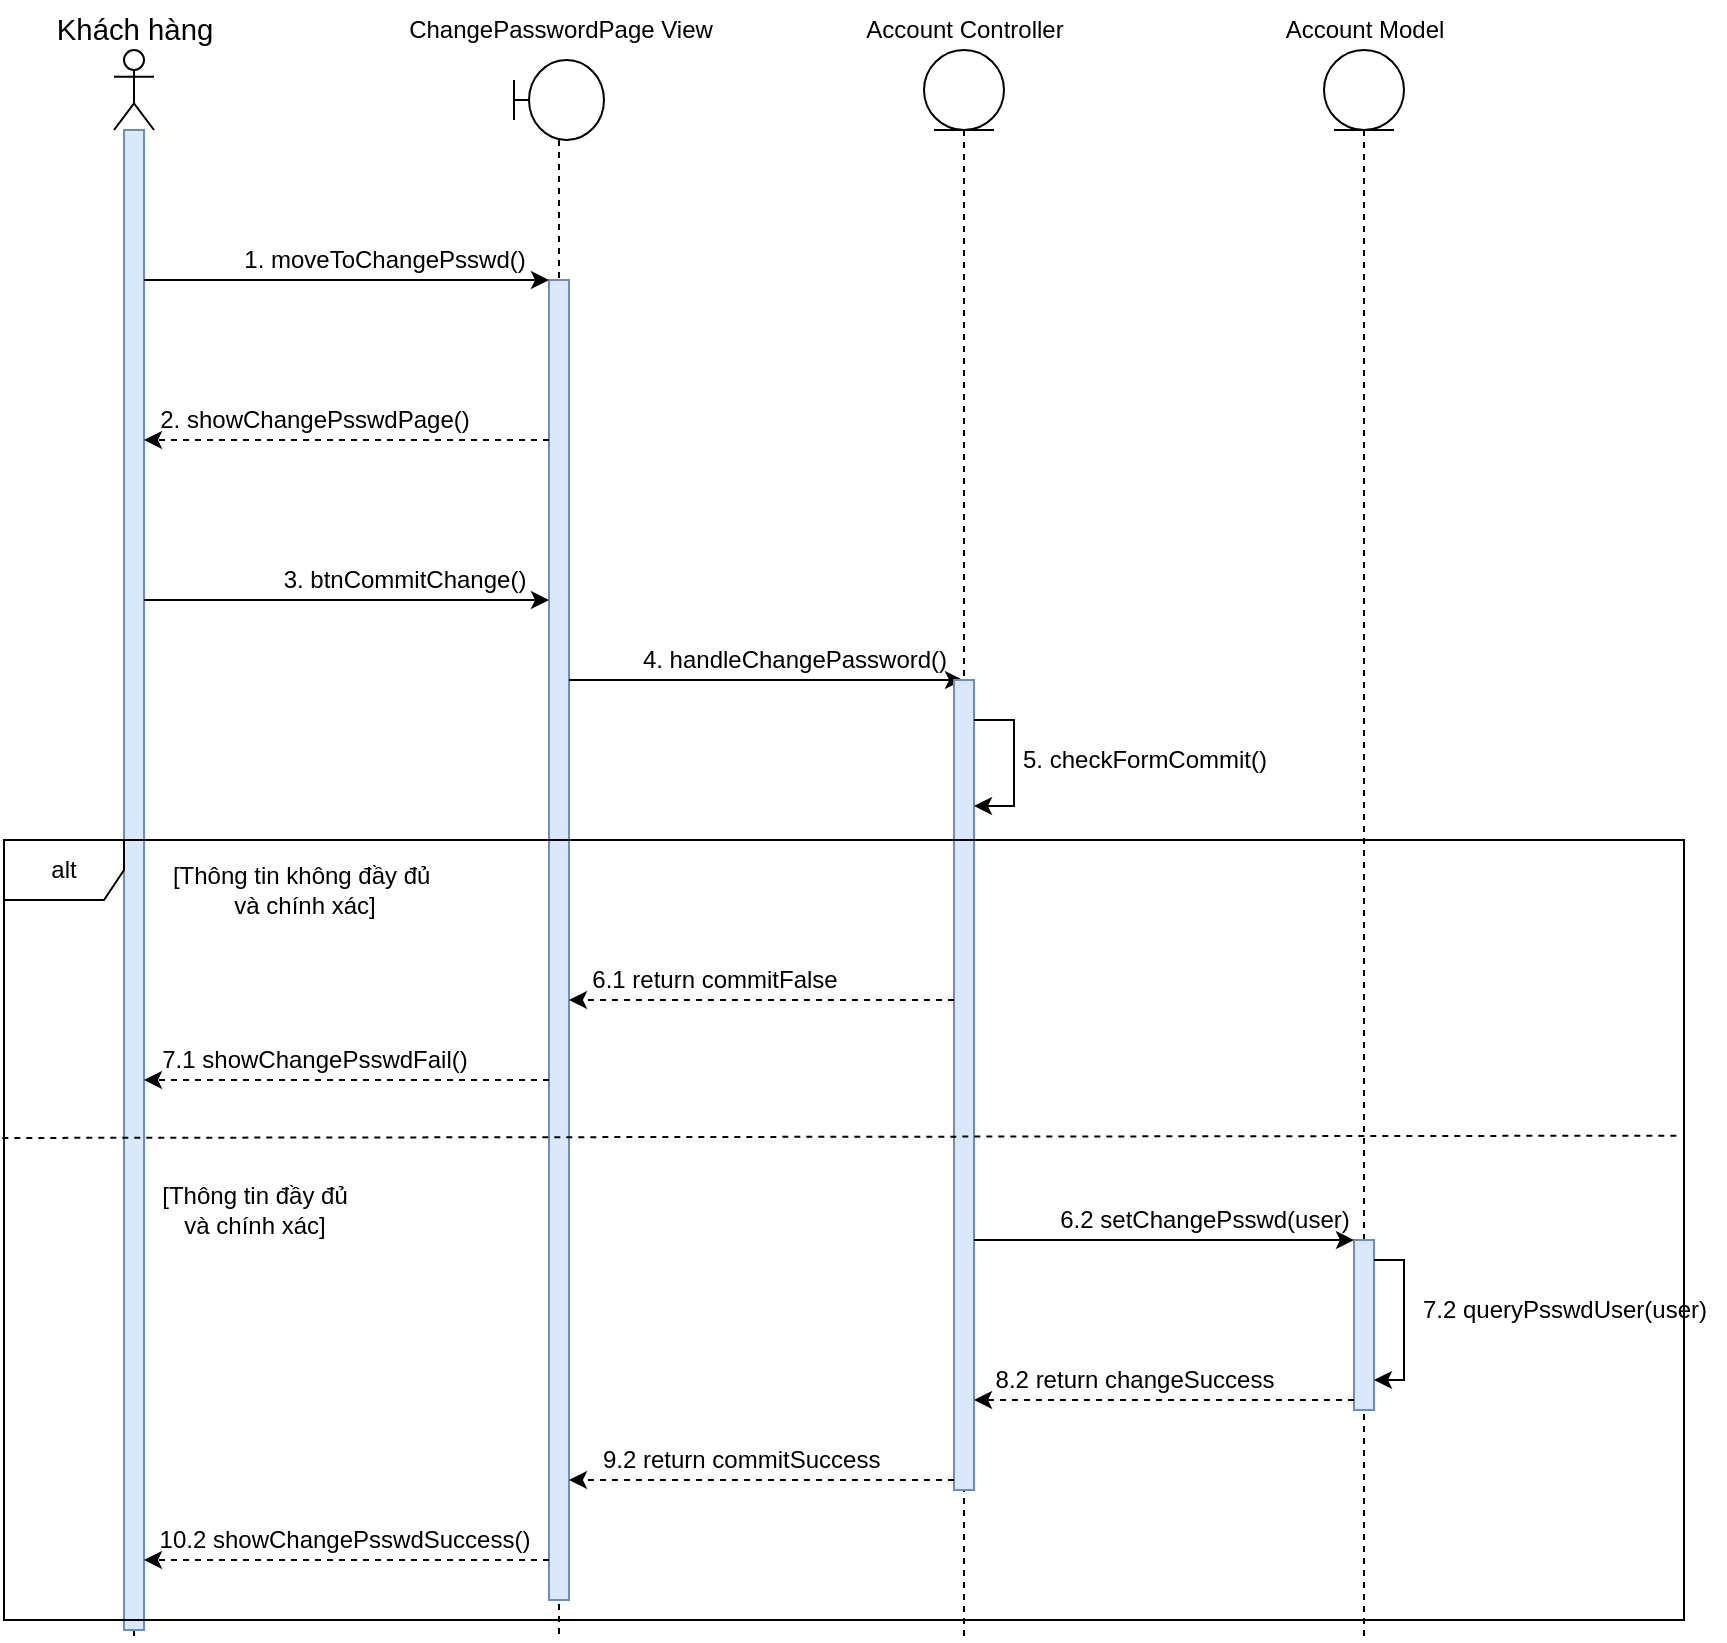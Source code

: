 <mxfile version="16.5.1" type="device"><diagram id="la0iUq_kacUUBwd-93TU" name="Trang-2"><mxGraphModel dx="1102" dy="905" grid="1" gridSize="10" guides="1" tooltips="1" connect="1" arrows="1" fold="1" page="1" pageScale="1" pageWidth="827" pageHeight="1169" math="0" shadow="0"><root><mxCell id="0"/><mxCell id="1" parent="0"/><mxCell id="l80kZ1i3zKH6oZ8vVVYS-1" value="" style="shape=umlLifeline;participant=umlActor;perimeter=lifelinePerimeter;whiteSpace=wrap;html=1;container=1;collapsible=0;recursiveResize=0;verticalAlign=top;spacingTop=36;outlineConnect=0;" parent="1" vertex="1"><mxGeometry x="475" y="205" width="20" height="795" as="geometry"/></mxCell><mxCell id="l80kZ1i3zKH6oZ8vVVYS-2" value="" style="html=1;points=[];perimeter=orthogonalPerimeter;fillColor=#dae8fc;strokeColor=#6c8ebf;" parent="l80kZ1i3zKH6oZ8vVVYS-1" vertex="1"><mxGeometry x="5" y="40" width="10" height="750" as="geometry"/></mxCell><mxCell id="l80kZ1i3zKH6oZ8vVVYS-3" value="&lt;span style=&quot;font-family: Calibri, sans-serif; font-size: 14.667px;&quot;&gt;Khách hàng&lt;/span&gt;" style="text;html=1;align=center;verticalAlign=middle;resizable=0;points=[];autosize=1;strokeColor=none;fillColor=none;" parent="1" vertex="1"><mxGeometry x="440" y="180" width="90" height="30" as="geometry"/></mxCell><mxCell id="l80kZ1i3zKH6oZ8vVVYS-4" value="" style="shape=umlLifeline;participant=umlBoundary;perimeter=lifelinePerimeter;whiteSpace=wrap;html=1;container=1;collapsible=0;recursiveResize=0;verticalAlign=top;spacingTop=36;outlineConnect=0;" parent="1" vertex="1"><mxGeometry x="675" y="210" width="45" height="790" as="geometry"/></mxCell><mxCell id="l80kZ1i3zKH6oZ8vVVYS-5" value="" style="html=1;points=[];perimeter=orthogonalPerimeter;fillColor=#dae8fc;strokeColor=#6c8ebf;" parent="l80kZ1i3zKH6oZ8vVVYS-4" vertex="1"><mxGeometry x="17.5" y="110" width="10" height="660" as="geometry"/></mxCell><mxCell id="Q9MOmeiL5r2MYiRRGr7C-1" style="edgeStyle=orthogonalEdgeStyle;rounded=0;orthogonalLoop=1;jettySize=auto;html=1;" parent="l80kZ1i3zKH6oZ8vVVYS-4" target="l80kZ1i3zKH6oZ8vVVYS-5" edge="1"><mxGeometry relative="1" as="geometry"><Array as="points"><mxPoint x="-15" y="270"/><mxPoint x="-15" y="270"/></Array><mxPoint x="-185" y="270" as="sourcePoint"/><mxPoint x="33" y="270" as="targetPoint"/></mxGeometry></mxCell><mxCell id="l80kZ1i3zKH6oZ8vVVYS-9" value="ChangePasswordPage View" style="text;html=1;align=center;verticalAlign=middle;resizable=0;points=[];autosize=1;strokeColor=none;fillColor=none;" parent="1" vertex="1"><mxGeometry x="612.5" y="185" width="170" height="20" as="geometry"/></mxCell><mxCell id="l80kZ1i3zKH6oZ8vVVYS-10" value="Account&amp;nbsp;Controller" style="text;html=1;align=center;verticalAlign=middle;resizable=0;points=[];autosize=1;strokeColor=none;fillColor=none;" parent="1" vertex="1"><mxGeometry x="840" y="180" width="120" height="30" as="geometry"/></mxCell><mxCell id="l80kZ1i3zKH6oZ8vVVYS-11" value="" style="shape=umlLifeline;participant=umlEntity;perimeter=lifelinePerimeter;whiteSpace=wrap;html=1;container=1;collapsible=0;recursiveResize=0;verticalAlign=top;spacingTop=36;outlineConnect=0;" parent="1" vertex="1"><mxGeometry x="1080" y="205" width="40" height="795" as="geometry"/></mxCell><mxCell id="nAdpRbIppx9-WmSGpTdW-10" value="" style="html=1;points=[];perimeter=orthogonalPerimeter;fillColor=#dae8fc;strokeColor=#6c8ebf;" parent="l80kZ1i3zKH6oZ8vVVYS-11" vertex="1"><mxGeometry x="15" y="595" width="10" height="85" as="geometry"/></mxCell><mxCell id="nAdpRbIppx9-WmSGpTdW-13" style="edgeStyle=orthogonalEdgeStyle;rounded=0;orthogonalLoop=1;jettySize=auto;html=1;" parent="l80kZ1i3zKH6oZ8vVVYS-11" source="nAdpRbIppx9-WmSGpTdW-10" target="nAdpRbIppx9-WmSGpTdW-10" edge="1"><mxGeometry relative="1" as="geometry"><Array as="points"><mxPoint x="40" y="605"/><mxPoint x="40" y="665"/></Array></mxGeometry></mxCell><mxCell id="l80kZ1i3zKH6oZ8vVVYS-14" value="Account Model" style="text;html=1;align=center;verticalAlign=middle;resizable=0;points=[];autosize=1;strokeColor=none;fillColor=none;" parent="1" vertex="1"><mxGeometry x="1050" y="180" width="100" height="30" as="geometry"/></mxCell><mxCell id="l80kZ1i3zKH6oZ8vVVYS-15" style="edgeStyle=orthogonalEdgeStyle;rounded=0;orthogonalLoop=1;jettySize=auto;html=1;" parent="1" source="l80kZ1i3zKH6oZ8vVVYS-2" target="l80kZ1i3zKH6oZ8vVVYS-5" edge="1"><mxGeometry relative="1" as="geometry"><Array as="points"><mxPoint x="600" y="320"/><mxPoint x="600" y="320"/></Array></mxGeometry></mxCell><mxCell id="l80kZ1i3zKH6oZ8vVVYS-16" value="1. moveToChangePsswd()" style="text;html=1;align=center;verticalAlign=middle;resizable=0;points=[];autosize=1;strokeColor=none;fillColor=none;" parent="1" vertex="1"><mxGeometry x="530" y="300" width="160" height="20" as="geometry"/></mxCell><mxCell id="l80kZ1i3zKH6oZ8vVVYS-17" style="edgeStyle=orthogonalEdgeStyle;rounded=0;orthogonalLoop=1;jettySize=auto;html=1;dashed=1;" parent="1" source="l80kZ1i3zKH6oZ8vVVYS-5" target="l80kZ1i3zKH6oZ8vVVYS-2" edge="1"><mxGeometry relative="1" as="geometry"><Array as="points"><mxPoint x="600" y="400"/><mxPoint x="600" y="400"/></Array></mxGeometry></mxCell><mxCell id="l80kZ1i3zKH6oZ8vVVYS-18" value="2. showChangePsswdPage()" style="text;html=1;align=center;verticalAlign=middle;resizable=0;points=[];autosize=1;strokeColor=none;fillColor=none;" parent="1" vertex="1"><mxGeometry x="490" y="380" width="170" height="20" as="geometry"/></mxCell><mxCell id="Q9MOmeiL5r2MYiRRGr7C-2" value="3. btnCommitChange()" style="text;html=1;align=center;verticalAlign=middle;resizable=0;points=[];autosize=1;strokeColor=none;fillColor=none;" parent="1" vertex="1"><mxGeometry x="550" y="460" width="140" height="20" as="geometry"/></mxCell><mxCell id="udvPXhXsKeJbY9Z3dobZ-1" value="4. handleChangePassword()" style="text;html=1;align=center;verticalAlign=middle;resizable=0;points=[];autosize=1;strokeColor=none;fillColor=none;" parent="1" vertex="1"><mxGeometry x="730" y="500" width="170" height="20" as="geometry"/></mxCell><mxCell id="udvPXhXsKeJbY9Z3dobZ-2" style="edgeStyle=orthogonalEdgeStyle;rounded=0;orthogonalLoop=1;jettySize=auto;html=1;" parent="1" source="l80kZ1i3zKH6oZ8vVVYS-5" target="_Bdx2kzYKKnqhe4iP5rH-1" edge="1"><mxGeometry relative="1" as="geometry"><Array as="points"><mxPoint x="830" y="520"/><mxPoint x="830" y="520"/></Array><mxPoint x="720" y="520" as="sourcePoint"/><mxPoint x="900" y="540" as="targetPoint"/></mxGeometry></mxCell><mxCell id="_Bdx2kzYKKnqhe4iP5rH-1" value="" style="shape=umlLifeline;participant=umlEntity;perimeter=lifelinePerimeter;whiteSpace=wrap;html=1;container=1;collapsible=0;recursiveResize=0;verticalAlign=top;spacingTop=36;outlineConnect=0;" parent="1" vertex="1"><mxGeometry x="880" y="205" width="40" height="795" as="geometry"/></mxCell><mxCell id="zUUQlKvCXE3s7rn4dL73-1" value="" style="html=1;points=[];perimeter=orthogonalPerimeter;fillColor=#dae8fc;strokeColor=#6c8ebf;" parent="_Bdx2kzYKKnqhe4iP5rH-1" vertex="1"><mxGeometry x="15" y="315" width="10" height="405" as="geometry"/></mxCell><mxCell id="nAdpRbIppx9-WmSGpTdW-2" style="edgeStyle=orthogonalEdgeStyle;rounded=0;orthogonalLoop=1;jettySize=auto;html=1;entryX=1;entryY=0.155;entryDx=0;entryDy=0;entryPerimeter=0;" parent="_Bdx2kzYKKnqhe4iP5rH-1" source="zUUQlKvCXE3s7rn4dL73-1" target="zUUQlKvCXE3s7rn4dL73-1" edge="1"><mxGeometry relative="1" as="geometry"><mxPoint x="80" y="345" as="targetPoint"/><Array as="points"><mxPoint x="45" y="335"/><mxPoint x="45" y="378"/><mxPoint x="25" y="378"/></Array></mxGeometry></mxCell><mxCell id="nAdpRbIppx9-WmSGpTdW-3" value="5. checkFormCommit()" style="text;html=1;align=center;verticalAlign=middle;resizable=0;points=[];autosize=1;strokeColor=none;fillColor=none;" parent="1" vertex="1"><mxGeometry x="920" y="550" width="140" height="20" as="geometry"/></mxCell><mxCell id="nAdpRbIppx9-WmSGpTdW-4" value="[Thông tin không đầy đủ&amp;nbsp;&lt;br&gt;và chính xác]" style="text;html=1;align=center;verticalAlign=middle;resizable=0;points=[];autosize=1;strokeColor=none;fillColor=none;" parent="1" vertex="1"><mxGeometry x="495" y="610" width="150" height="30" as="geometry"/></mxCell><mxCell id="nAdpRbIppx9-WmSGpTdW-5" style="edgeStyle=orthogonalEdgeStyle;rounded=0;orthogonalLoop=1;jettySize=auto;html=1;dashed=1;" parent="1" source="zUUQlKvCXE3s7rn4dL73-1" target="l80kZ1i3zKH6oZ8vVVYS-5" edge="1"><mxGeometry relative="1" as="geometry"><Array as="points"><mxPoint x="790" y="680"/><mxPoint x="790" y="680"/></Array></mxGeometry></mxCell><mxCell id="nAdpRbIppx9-WmSGpTdW-6" value="6.1 return commitFalse" style="text;html=1;align=center;verticalAlign=middle;resizable=0;points=[];autosize=1;strokeColor=none;fillColor=none;" parent="1" vertex="1"><mxGeometry x="705" y="660" width="140" height="20" as="geometry"/></mxCell><mxCell id="nAdpRbIppx9-WmSGpTdW-8" style="edgeStyle=orthogonalEdgeStyle;rounded=0;orthogonalLoop=1;jettySize=auto;html=1;dashed=1;" parent="1" source="l80kZ1i3zKH6oZ8vVVYS-5" target="l80kZ1i3zKH6oZ8vVVYS-2" edge="1"><mxGeometry relative="1" as="geometry"><Array as="points"><mxPoint x="650" y="720"/><mxPoint x="650" y="720"/></Array></mxGeometry></mxCell><mxCell id="nAdpRbIppx9-WmSGpTdW-9" value="7.1 showChangePsswdFail()" style="text;html=1;align=center;verticalAlign=middle;resizable=0;points=[];autosize=1;strokeColor=none;fillColor=none;" parent="1" vertex="1"><mxGeometry x="490" y="700" width="170" height="20" as="geometry"/></mxCell><mxCell id="nAdpRbIppx9-WmSGpTdW-11" style="edgeStyle=orthogonalEdgeStyle;rounded=0;orthogonalLoop=1;jettySize=auto;html=1;" parent="1" source="zUUQlKvCXE3s7rn4dL73-1" target="nAdpRbIppx9-WmSGpTdW-10" edge="1"><mxGeometry relative="1" as="geometry"><Array as="points"><mxPoint x="950" y="800"/><mxPoint x="950" y="800"/></Array></mxGeometry></mxCell><mxCell id="nAdpRbIppx9-WmSGpTdW-12" value="6.2 setChangePsswd(user)" style="text;html=1;align=center;verticalAlign=middle;resizable=0;points=[];autosize=1;strokeColor=none;fillColor=none;" parent="1" vertex="1"><mxGeometry x="940" y="780" width="160" height="20" as="geometry"/></mxCell><mxCell id="nAdpRbIppx9-WmSGpTdW-14" value="7.2 queryPsswdUser(user)" style="text;html=1;align=center;verticalAlign=middle;resizable=0;points=[];autosize=1;strokeColor=none;fillColor=none;" parent="1" vertex="1"><mxGeometry x="1120" y="825" width="160" height="20" as="geometry"/></mxCell><mxCell id="nAdpRbIppx9-WmSGpTdW-15" style="edgeStyle=orthogonalEdgeStyle;rounded=0;orthogonalLoop=1;jettySize=auto;html=1;dashed=1;" parent="1" source="nAdpRbIppx9-WmSGpTdW-10" target="zUUQlKvCXE3s7rn4dL73-1" edge="1"><mxGeometry relative="1" as="geometry"><Array as="points"><mxPoint x="1010" y="880"/><mxPoint x="1010" y="880"/></Array></mxGeometry></mxCell><mxCell id="nAdpRbIppx9-WmSGpTdW-16" value="8.2 return changeSuccess" style="text;html=1;align=center;verticalAlign=middle;resizable=0;points=[];autosize=1;strokeColor=none;fillColor=none;" parent="1" vertex="1"><mxGeometry x="910" y="860" width="150" height="20" as="geometry"/></mxCell><mxCell id="nAdpRbIppx9-WmSGpTdW-17" style="edgeStyle=orthogonalEdgeStyle;rounded=0;orthogonalLoop=1;jettySize=auto;html=1;dashed=1;" parent="1" source="zUUQlKvCXE3s7rn4dL73-1" target="l80kZ1i3zKH6oZ8vVVYS-5" edge="1"><mxGeometry relative="1" as="geometry"><Array as="points"><mxPoint x="830" y="920"/><mxPoint x="830" y="920"/></Array></mxGeometry></mxCell><mxCell id="nAdpRbIppx9-WmSGpTdW-18" value="&amp;nbsp; 9.2 return commitSuccess" style="text;html=1;align=center;verticalAlign=middle;resizable=0;points=[];autosize=1;strokeColor=none;fillColor=none;" parent="1" vertex="1"><mxGeometry x="705" y="900" width="160" height="20" as="geometry"/></mxCell><mxCell id="nAdpRbIppx9-WmSGpTdW-19" style="edgeStyle=orthogonalEdgeStyle;rounded=0;orthogonalLoop=1;jettySize=auto;html=1;dashed=1;" parent="1" source="l80kZ1i3zKH6oZ8vVVYS-5" target="l80kZ1i3zKH6oZ8vVVYS-2" edge="1"><mxGeometry relative="1" as="geometry"><Array as="points"><mxPoint x="600" y="960"/><mxPoint x="600" y="960"/></Array></mxGeometry></mxCell><mxCell id="nAdpRbIppx9-WmSGpTdW-20" value="10.2 showChangePsswdSuccess()" style="text;html=1;align=center;verticalAlign=middle;resizable=0;points=[];autosize=1;strokeColor=none;fillColor=none;" parent="1" vertex="1"><mxGeometry x="490" y="940" width="200" height="20" as="geometry"/></mxCell><mxCell id="nAdpRbIppx9-WmSGpTdW-21" value="[Thông tin đầy đủ&lt;br&gt;và chính xác]" style="text;html=1;align=center;verticalAlign=middle;resizable=0;points=[];autosize=1;strokeColor=none;fillColor=none;" parent="1" vertex="1"><mxGeometry x="490" y="770" width="110" height="30" as="geometry"/></mxCell><mxCell id="O6wMedhLrHDkQrXqiNfu-1" value="alt" style="shape=umlFrame;whiteSpace=wrap;html=1;" parent="1" vertex="1"><mxGeometry x="420" y="600" width="840" height="390" as="geometry"/></mxCell><mxCell id="O6wMedhLrHDkQrXqiNfu-2" value="" style="endArrow=none;dashed=1;html=1;rounded=0;exitX=-0.001;exitY=0.382;exitDx=0;exitDy=0;exitPerimeter=0;entryX=0.999;entryY=0.379;entryDx=0;entryDy=0;entryPerimeter=0;" parent="1" source="O6wMedhLrHDkQrXqiNfu-1" target="O6wMedhLrHDkQrXqiNfu-1" edge="1"><mxGeometry width="50" height="50" relative="1" as="geometry"><mxPoint x="710" y="910" as="sourcePoint"/><mxPoint x="760" y="860" as="targetPoint"/></mxGeometry></mxCell></root></mxGraphModel></diagram></mxfile>